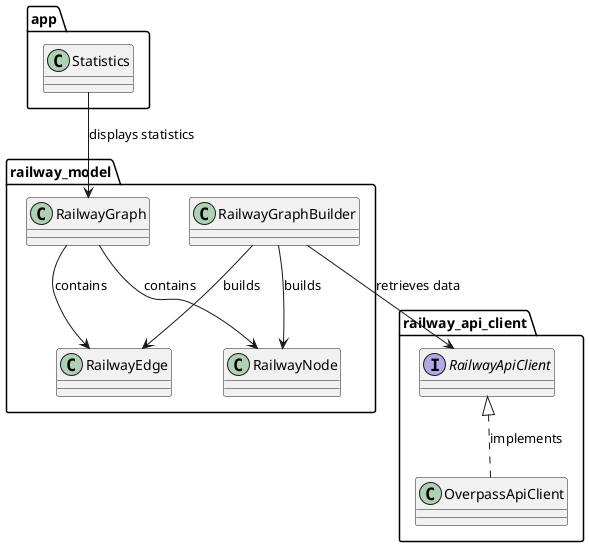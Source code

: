 @startuml overview

package "app" {
    class "Statistics" as Statistics
}

package "railway_api_client" {
    interface "RailwayApiClient" as RailwayApiClient
    class "OverpassApiClient" as OverpassApiClient
}

package "railway_model" {
    class "RailwayEdge" as RailwayEdge
    class "RailwayGraphBuilder" as RailwayGraphBuilder
    class "RailwayGraph" as RailwayGraph
    class "RailwayNode" as RailwayNode
}

Statistics -down-> RailwayGraph : displays statistics
RailwayApiClient <|.. OverpassApiClient : implements
RailwayGraphBuilder -down-> RailwayEdge : builds
RailwayGraphBuilder -down-> RailwayNode : builds
RailwayGraphBuilder --> RailwayApiClient : retrieves data
RailwayGraph -down-> RailwayEdge : contains
RailwayGraph -down-> RailwayNode : contains

@enduml
